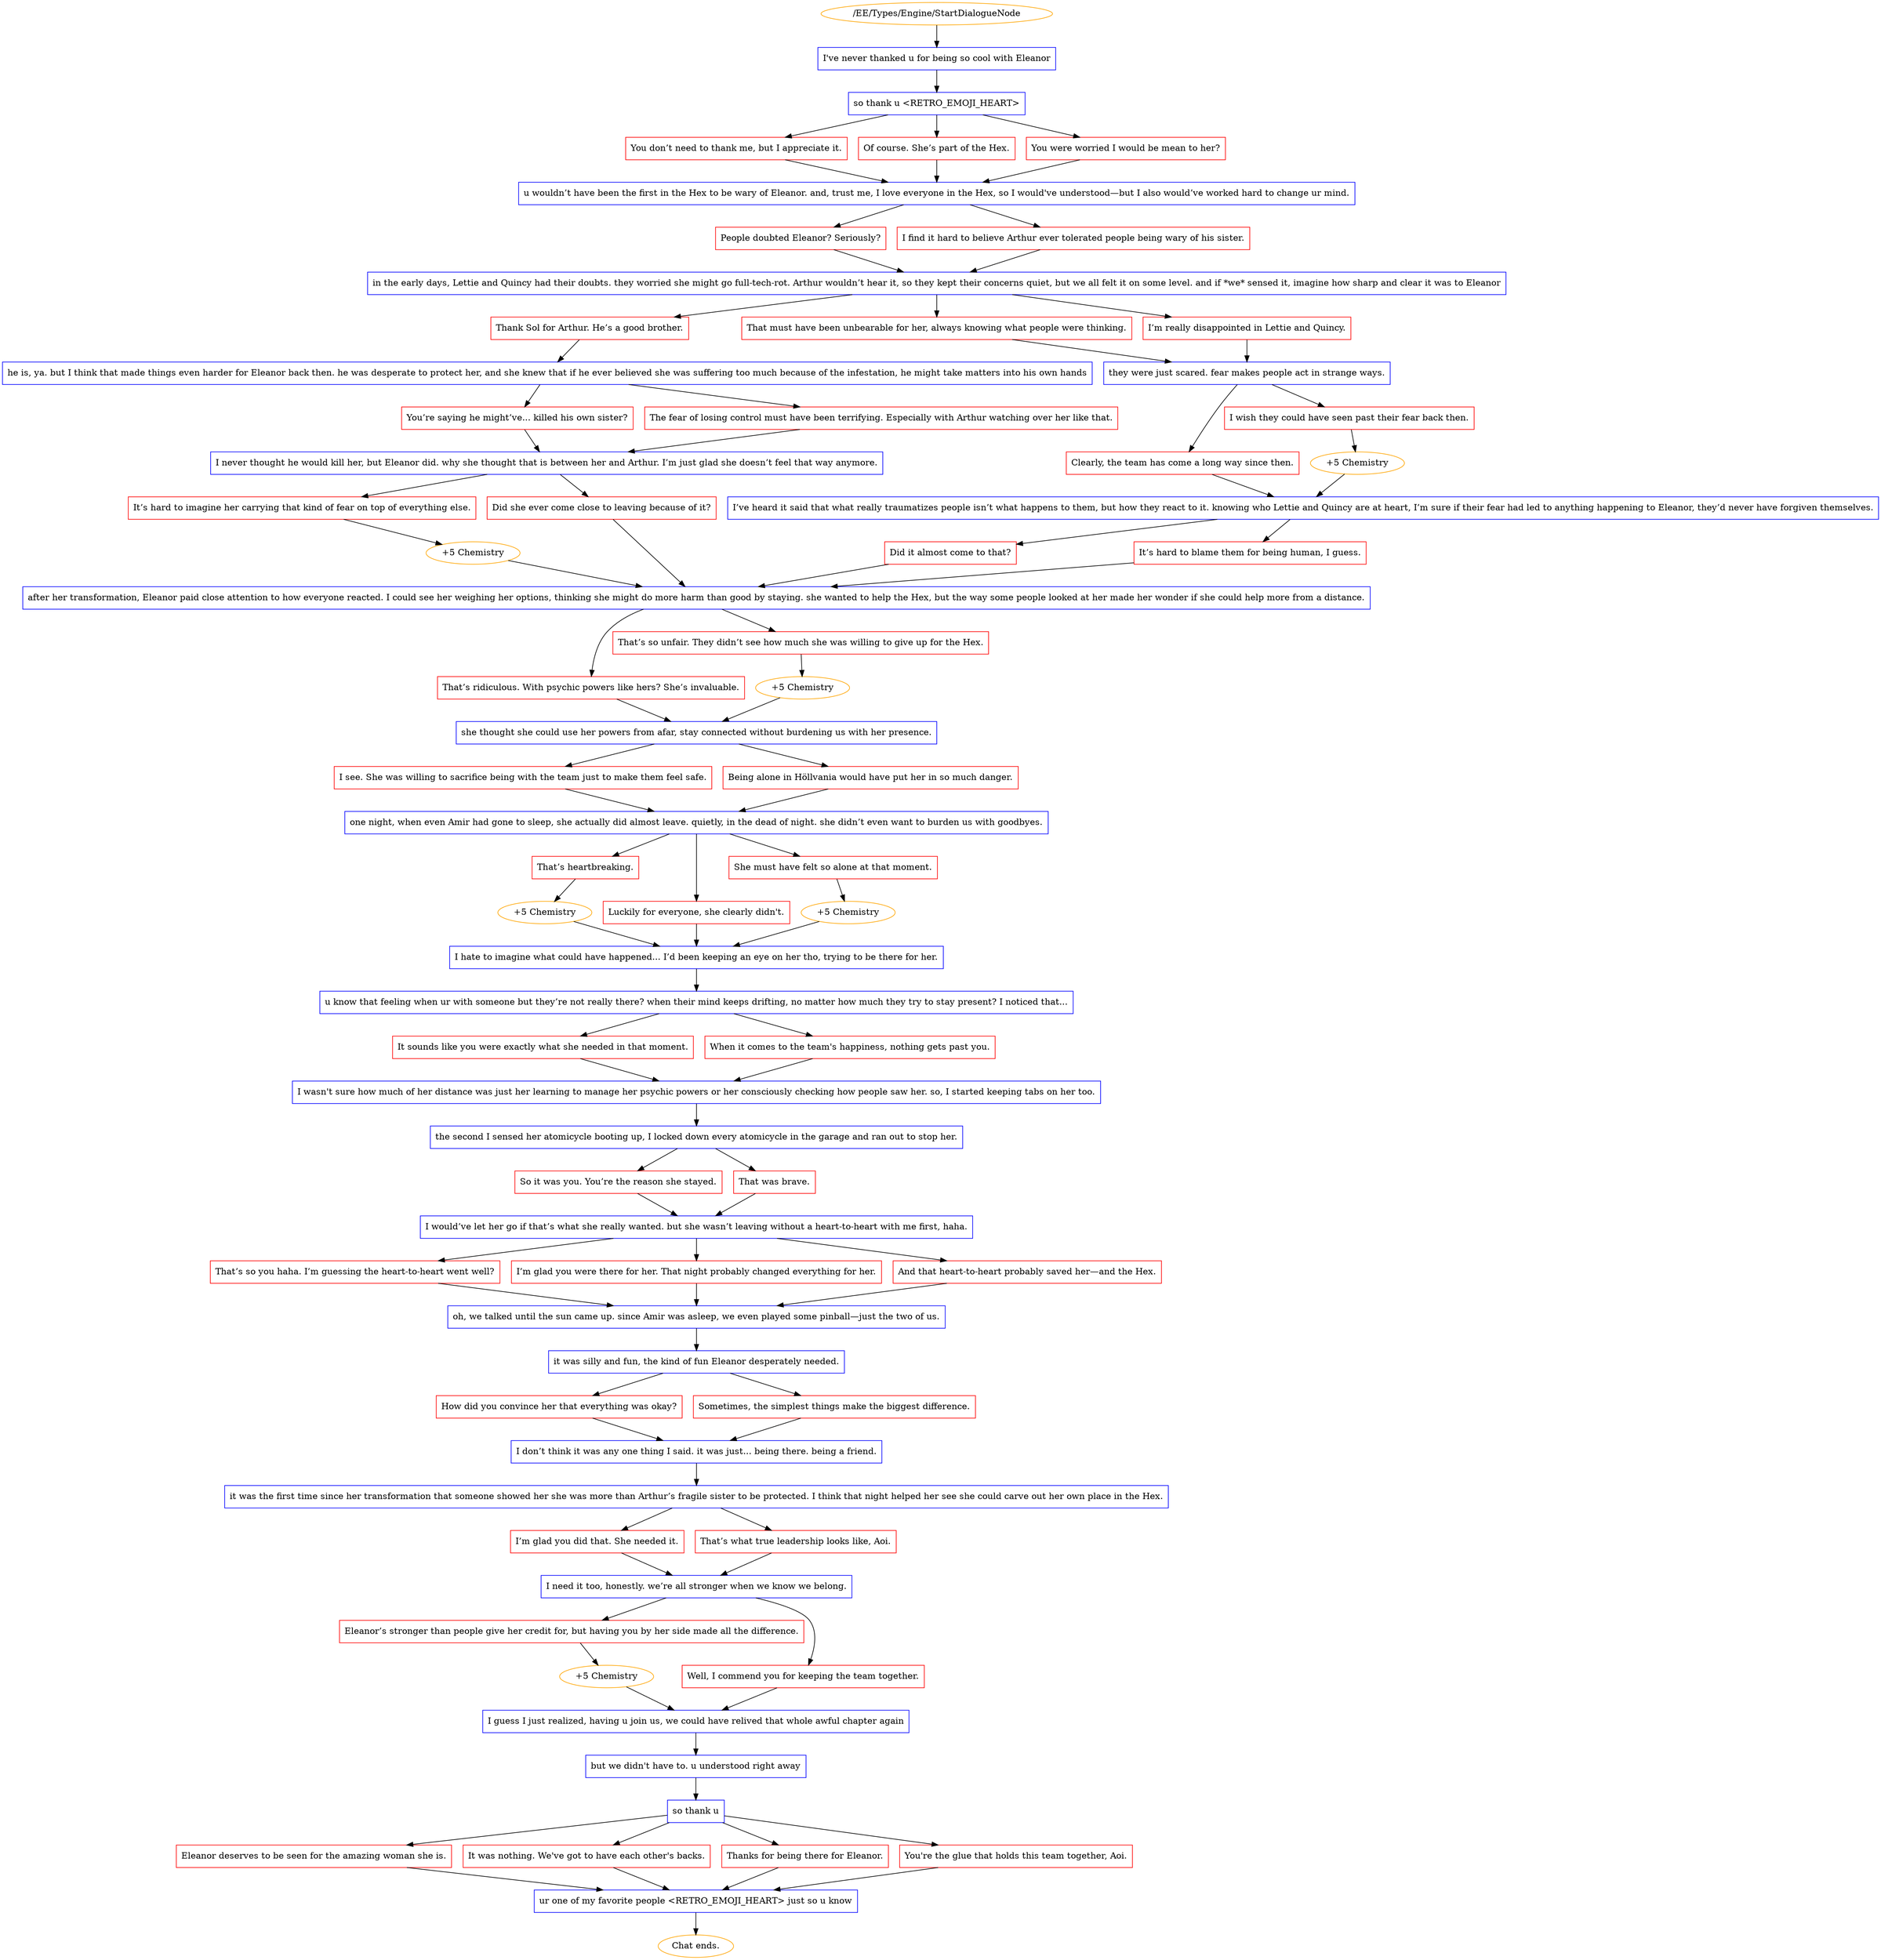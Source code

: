 digraph {
	3063 [label="/EE/Types/Engine/StartDialogueNode",color=orange];
		3063 -> 3064;
	3064 [label="I've never thanked u for being so cool with Eleanor",shape=box,color=blue];
		3064 -> 3065;
	3065 [label="so thank u <RETRO_EMOJI_HEART>",shape=box,color=blue];
		3065 -> 3071;
		3065 -> 3070;
		3065 -> 3072;
	3071 [label="You don’t need to thank me, but I appreciate it.",shape=box,color=red];
		3071 -> 3069;
	3070 [label="Of course. She’s part of the Hex.",shape=box,color=red];
		3070 -> 3069;
	3072 [label="You were worried I would be mean to her?",shape=box,color=red];
		3072 -> 3069;
	3069 [label="u wouldn’t have been the first in the Hex to be wary of Eleanor. and, trust me, I love everyone in the Hex, so I would've understood—but I also would’ve worked hard to change ur mind.",shape=box,color=blue];
		3069 -> 3066;
		3069 -> 3067;
	3066 [label="People doubted Eleanor? Seriously?",shape=box,color=red];
		3066 -> 3068;
	3067 [label="I find it hard to believe Arthur ever tolerated people being wary of his sister.",shape=box,color=red];
		3067 -> 3068;
	3068 [label="in the early days, Lettie and Quincy had their doubts. they worried she might go full-tech-rot. Arthur wouldn’t hear it, so they kept their concerns quiet, but we all felt it on some level. and if *we* sensed it, imagine how sharp and clear it was to Eleanor",shape=box,color=blue];
		3068 -> 3074;
		3068 -> 3073;
		3068 -> 3075;
	3074 [label="Thank Sol for Arthur. He’s a good brother.",shape=box,color=red];
		3074 -> 3076;
	3073 [label="That must have been unbearable for her, always knowing what people were thinking.",shape=box,color=red];
		3073 -> 3077;
	3075 [label="I’m really disappointed in Lettie and Quincy.",shape=box,color=red];
		3075 -> 3077;
	3076 [label="he is, ya. but I think that made things even harder for Eleanor back then. he was desperate to protect her, and she knew that if he ever believed she was suffering too much because of the infestation, he might take matters into his own hands",shape=box,color=blue];
		3076 -> 3078;
		3076 -> 3079;
	3077 [label="they were just scared. fear makes people act in strange ways.",shape=box,color=blue];
		3077 -> 3080;
		3077 -> 3081;
	3078 [label="You’re saying he might’ve... killed his own sister?",shape=box,color=red];
		3078 -> 3082;
	3079 [label="The fear of losing control must have been terrifying. Especially with Arthur watching over her like that.",shape=box,color=red];
		3079 -> 3082;
	3080 [label="Clearly, the team has come a long way since then.",shape=box,color=red];
		3080 -> 3086;
	3081 [label="I wish they could have seen past their fear back then.",shape=box,color=red];
		3081 -> 3085;
	3082 [label="I never thought he would kill her, but Eleanor did. why she thought that is between her and Arthur. I’m just glad she doesn’t feel that way anymore.",shape=box,color=blue];
		3082 -> 3083;
		3082 -> 3084;
	3086 [label="I’ve heard it said that what really traumatizes people isn’t what happens to them, but how they react to it. knowing who Lettie and Quincy are at heart, I’m sure if their fear had led to anything happening to Eleanor, they’d never have forgiven themselves.",shape=box,color=blue];
		3086 -> 3088;
		3086 -> 3087;
	3085 [label="+5 Chemistry",color=orange];
		3085 -> 3086;
	3083 [label="It’s hard to imagine her carrying that kind of fear on top of everything else.",shape=box,color=red];
		3083 -> 3089;
	3084 [label="Did she ever come close to leaving because of it?",shape=box,color=red];
		3084 -> 3090;
	3088 [label="Did it almost come to that?",shape=box,color=red];
		3088 -> 3090;
	3087 [label="It’s hard to blame them for being human, I guess.",shape=box,color=red];
		3087 -> 3090;
	3089 [label="+5 Chemistry",color=orange];
		3089 -> 3090;
	3090 [label="after her transformation, Eleanor paid close attention to how everyone reacted. I could see her weighing her options, thinking she might do more harm than good by staying. she wanted to help the Hex, but the way some people looked at her made her wonder if she could help more from a distance.",shape=box,color=blue];
		3090 -> 3092;
		3090 -> 3091;
	3092 [label="That’s ridiculous. With psychic powers like hers? She’s invaluable.",shape=box,color=red];
		3092 -> 3094;
	3091 [label="That’s so unfair. They didn’t see how much she was willing to give up for the Hex.",shape=box,color=red];
		3091 -> 3093;
	3094 [label="she thought she could use her powers from afar, stay connected without burdening us with her presence.",shape=box,color=blue];
		3094 -> 3095;
		3094 -> 3096;
	3093 [label="+5 Chemistry",color=orange];
		3093 -> 3094;
	3095 [label="I see. She was willing to sacrifice being with the team just to make them feel safe.",shape=box,color=red];
		3095 -> 3097;
	3096 [label="Being alone in Höllvania would have put her in so much danger.",shape=box,color=red];
		3096 -> 3097;
	3097 [label="one night, when even Amir had gone to sleep, she actually did almost leave. quietly, in the dead of night. she didn’t even want to burden us with goodbyes.",shape=box,color=blue];
		3097 -> 3098;
		3097 -> 3099;
		3097 -> 3100;
	3098 [label="That’s heartbreaking.",shape=box,color=red];
		3098 -> 3101;
	3099 [label="Luckily for everyone, she clearly didn't.",shape=box,color=red];
		3099 -> 3103;
	3100 [label="She must have felt so alone at that moment.",shape=box,color=red];
		3100 -> 3102;
	3101 [label="+5 Chemistry",color=orange];
		3101 -> 3103;
	3103 [label="I hate to imagine what could have happened... I’d been keeping an eye on her tho, trying to be there for her.",shape=box,color=blue];
		3103 -> 3104;
	3102 [label="+5 Chemistry",color=orange];
		3102 -> 3103;
	3104 [label="u know that feeling when ur with someone but they’re not really there? when their mind keeps drifting, no matter how much they try to stay present? I noticed that...",shape=box,color=blue];
		3104 -> 3105;
		3104 -> 3106;
	3105 [label="It sounds like you were exactly what she needed in that moment.",shape=box,color=red];
		3105 -> 3109;
	3106 [label="When it comes to the team's happiness, nothing gets past you.",shape=box,color=red];
		3106 -> 3109;
	3109 [label="I wasn't sure how much of her distance was just her learning to manage her psychic powers or her consciously checking how people saw her. so, I started keeping tabs on her too.",shape=box,color=blue];
		3109 -> 3108;
	3108 [label="the second I sensed her atomicycle booting up, I locked down every atomicycle in the garage and ran out to stop her.",shape=box,color=blue];
		3108 -> 3107;
		3108 -> 3110;
	3107 [label="So it was you. You’re the reason she stayed.",shape=box,color=red];
		3107 -> 3112;
	3110 [label="That was brave.",shape=box,color=red];
		3110 -> 3112;
	3112 [label="I would’ve let her go if that’s what she really wanted. but she wasn’t leaving without a heart-to-heart with me first, haha.",shape=box,color=blue];
		3112 -> 3113;
		3112 -> 3111;
		3112 -> 3114;
	3113 [label="That’s so you haha. I’m guessing the heart-to-heart went well?",shape=box,color=red];
		3113 -> 3116;
	3111 [label="I’m glad you were there for her. That night probably changed everything for her.",shape=box,color=red];
		3111 -> 3116;
	3114 [label="And that heart-to-heart probably saved her—and the Hex.",shape=box,color=red];
		3114 -> 3116;
	3116 [label="oh, we talked until the sun came up. since Amir was asleep, we even played some pinball—just the two of us.",shape=box,color=blue];
		3116 -> 3117;
	3117 [label="it was silly and fun, the kind of fun Eleanor desperately needed.",shape=box,color=blue];
		3117 -> 3118;
		3117 -> 3115;
	3118 [label="How did you convince her that everything was okay?",shape=box,color=red];
		3118 -> 3119;
	3115 [label="Sometimes, the simplest things make the biggest difference.",shape=box,color=red];
		3115 -> 3119;
	3119 [label="I don’t think it was any one thing I said. it was just... being there. being a friend.",shape=box,color=blue];
		3119 -> 3120;
	3120 [label="it was the first time since her transformation that someone showed her she was more than Arthur’s fragile sister to be protected. I think that night helped her see she could carve out her own place in the Hex.",shape=box,color=blue];
		3120 -> 3121;
		3120 -> 3122;
	3121 [label="I’m glad you did that. She needed it.",shape=box,color=red];
		3121 -> 3123;
	3122 [label="That’s what true leadership looks like, Aoi.",shape=box,color=red];
		3122 -> 3123;
	3123 [label="I need it too, honestly. we’re all stronger when we know we belong.",shape=box,color=blue];
		3123 -> 3124;
		3123 -> 3125;
	3124 [label="Eleanor’s stronger than people give her credit for, but having you by her side made all the difference.",shape=box,color=red];
		3124 -> 3126;
	3125 [label="Well, I commend you for keeping the team together.",shape=box,color=red];
		3125 -> 3127;
	3126 [label="+5 Chemistry",color=orange];
		3126 -> 3127;
	3127 [label="I guess I just realized, having u join us, we could have relived that whole awful chapter again",shape=box,color=blue];
		3127 -> 3128;
	3128 [label="but we didn't have to. u understood right away",shape=box,color=blue];
		3128 -> 3129;
	3129 [label="so thank u",shape=box,color=blue];
		3129 -> 3130;
		3129 -> 3132;
		3129 -> 3131;
		3129 -> 3133;
	3130 [label="Eleanor deserves to be seen for the amazing woman she is.",shape=box,color=red];
		3130 -> 3134;
	3132 [label="It was nothing. We've got to have each other's backs.",shape=box,color=red];
		3132 -> 3134;
	3131 [label="Thanks for being there for Eleanor.",shape=box,color=red];
		3131 -> 3134;
	3133 [label="You're the glue that holds this team together, Aoi.",shape=box,color=red];
		3133 -> 3134;
	3134 [label="ur one of my favorite people <RETRO_EMOJI_HEART> just so u know",shape=box,color=blue];
		3134 -> "Chat ends.";
	"Chat ends." [color=orange];
}